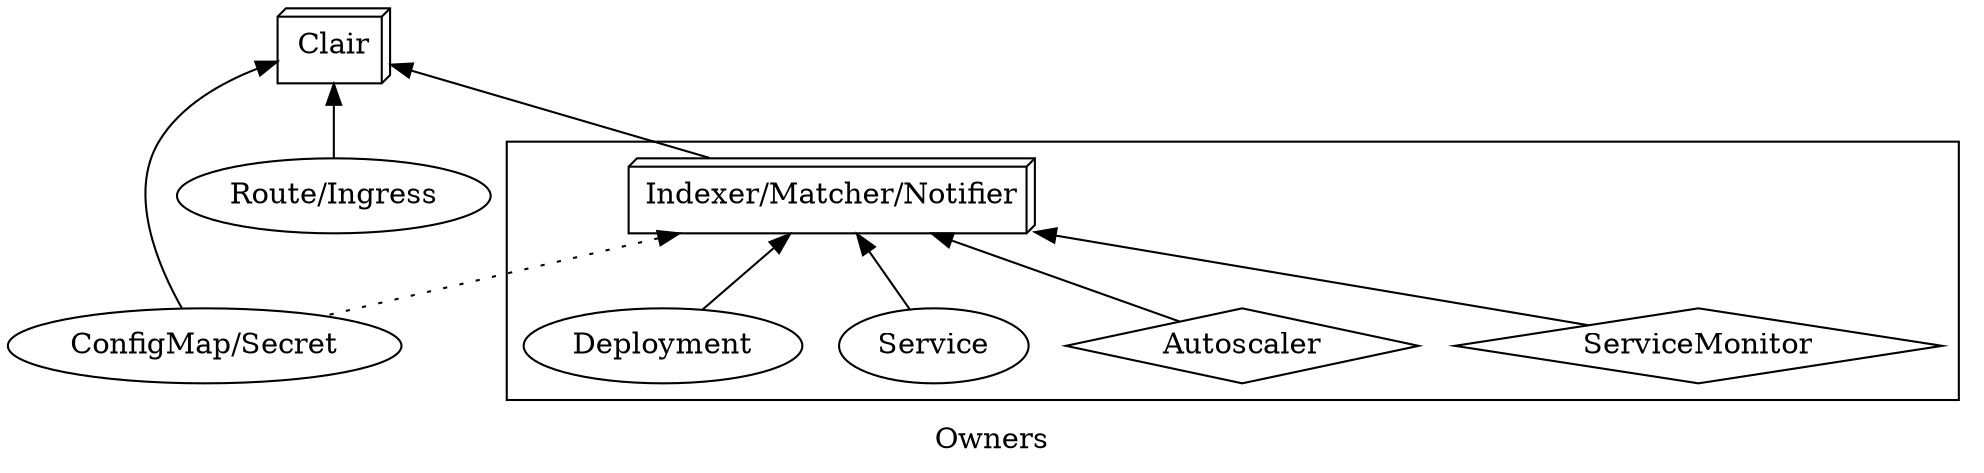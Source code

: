 digraph Owners {
label="Owners";
edge [dir="back"];
/*
subgraph cluster_01 {
    label = "Legend";
    {
        rank=same
		node [shape=point;style=invis]
		n0, n1 c0, c1;
		node [style=""];
		Optional [shape=diamond];
		CRD [shape=box3d];
    }
    n0 -> n1 [label="non-controller" style=dotted]
    c0 -> c1 [label=controller]
}
*/

Deployment, Service;
Config [label="ConfigMap/Secret"];
Ingress [label="Route/Ingress"];
Clair [shape=box3d]; 
Srv [shape=box3d;label="Indexer/Matcher/Notifier"];
node [shape=diamond];
Autoscaler, ServiceMonitor;

Clair -> Config;
Clair -> Ingress;
Clair -> Srv;
Srv -> Config [style=dotted];
subgraph cluster_Service {
	label="";
	Srv -> Deployment;
	Srv -> Service;
	Srv -> ServiceMonitor;
	Srv -> Autoscaler;
}
}
